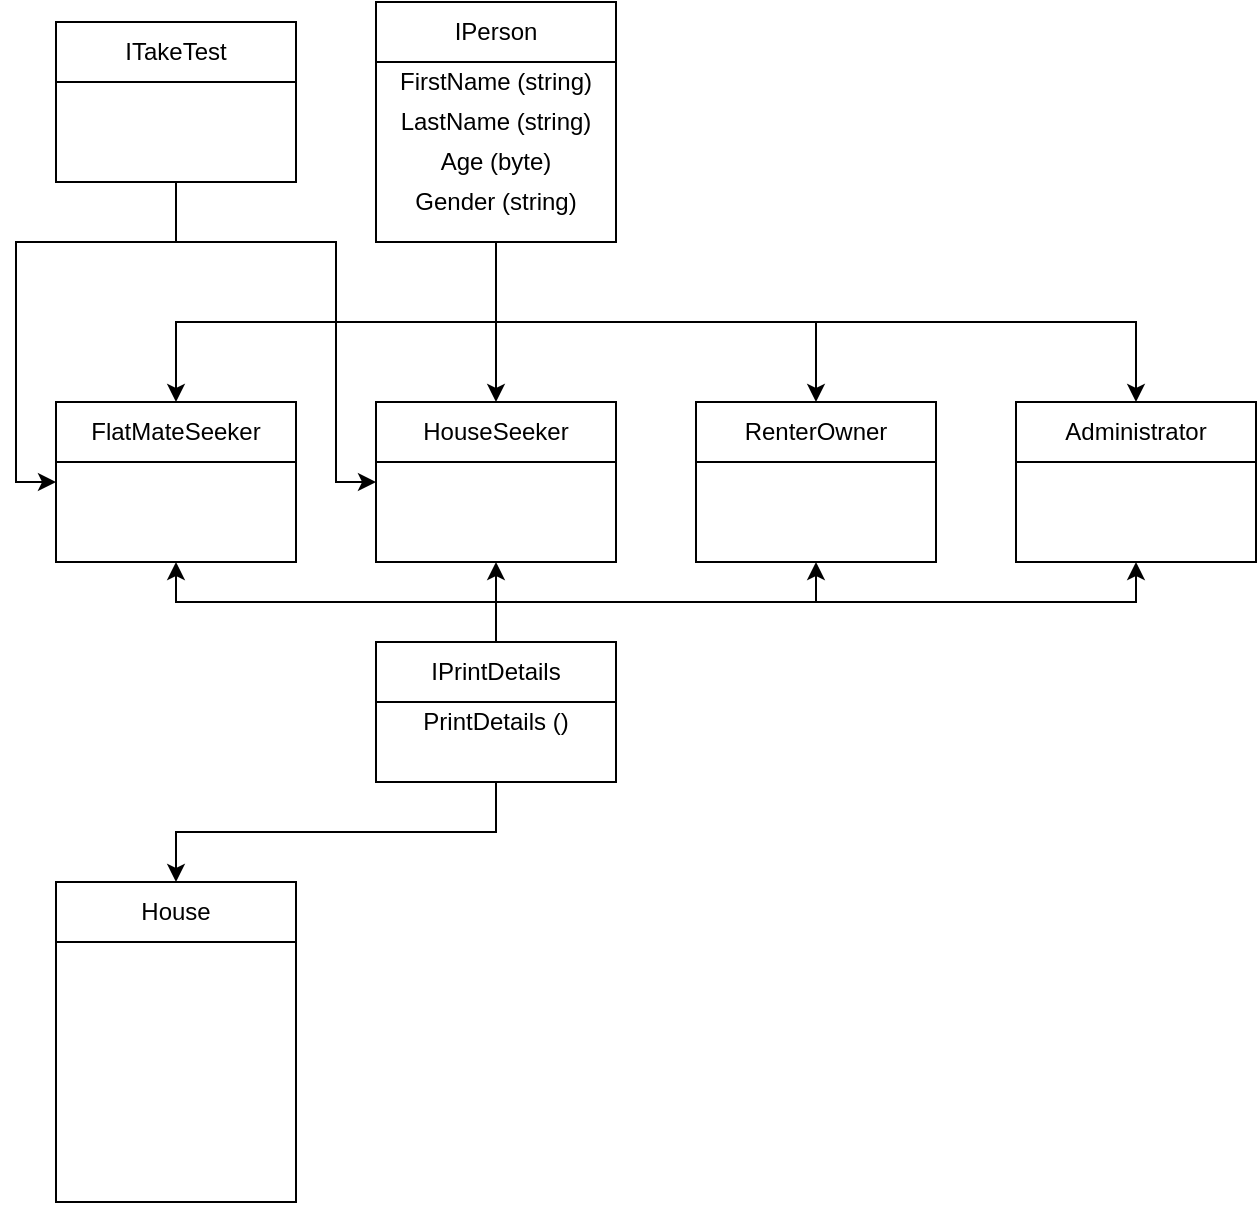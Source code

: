 <mxfile version="14.8.5" type="device"><diagram id="C5RBs43oDa-KdzZeNtuy" name="Page-1"><mxGraphModel dx="1382" dy="774" grid="1" gridSize="10" guides="1" tooltips="1" connect="1" arrows="1" fold="1" page="1" pageScale="1" pageWidth="827" pageHeight="1169" math="0" shadow="0"><root><mxCell id="WIyWlLk6GJQsqaUBKTNV-0"/><mxCell id="WIyWlLk6GJQsqaUBKTNV-1" parent="WIyWlLk6GJQsqaUBKTNV-0"/><mxCell id="Y1bmmIvs4T5GHeJDqUWa-14" style="edgeStyle=orthogonalEdgeStyle;rounded=0;orthogonalLoop=1;jettySize=auto;html=1;exitX=0.5;exitY=1;exitDx=0;exitDy=0;entryX=0.5;entryY=0;entryDx=0;entryDy=0;" edge="1" parent="WIyWlLk6GJQsqaUBKTNV-1" source="Y1bmmIvs4T5GHeJDqUWa-0" target="Y1bmmIvs4T5GHeJDqUWa-8"><mxGeometry relative="1" as="geometry"/></mxCell><mxCell id="Y1bmmIvs4T5GHeJDqUWa-21" style="edgeStyle=orthogonalEdgeStyle;rounded=0;orthogonalLoop=1;jettySize=auto;html=1;exitX=0.5;exitY=1;exitDx=0;exitDy=0;" edge="1" parent="WIyWlLk6GJQsqaUBKTNV-1" source="Y1bmmIvs4T5GHeJDqUWa-0" target="Y1bmmIvs4T5GHeJDqUWa-18"><mxGeometry relative="1" as="geometry"/></mxCell><mxCell id="Y1bmmIvs4T5GHeJDqUWa-22" style="edgeStyle=orthogonalEdgeStyle;rounded=0;orthogonalLoop=1;jettySize=auto;html=1;exitX=0.5;exitY=1;exitDx=0;exitDy=0;" edge="1" parent="WIyWlLk6GJQsqaUBKTNV-1" source="Y1bmmIvs4T5GHeJDqUWa-0" target="Y1bmmIvs4T5GHeJDqUWa-20"><mxGeometry relative="1" as="geometry"/></mxCell><mxCell id="Y1bmmIvs4T5GHeJDqUWa-40" style="edgeStyle=orthogonalEdgeStyle;rounded=0;orthogonalLoop=1;jettySize=auto;html=1;exitX=0.5;exitY=1;exitDx=0;exitDy=0;entryX=0.5;entryY=0;entryDx=0;entryDy=0;" edge="1" parent="WIyWlLk6GJQsqaUBKTNV-1" source="Y1bmmIvs4T5GHeJDqUWa-0" target="Y1bmmIvs4T5GHeJDqUWa-39"><mxGeometry relative="1" as="geometry"/></mxCell><mxCell id="Y1bmmIvs4T5GHeJDqUWa-0" value="" style="rounded=0;whiteSpace=wrap;html=1;fillColor=none;" vertex="1" parent="WIyWlLk6GJQsqaUBKTNV-1"><mxGeometry x="200" y="40" width="120" height="120" as="geometry"/></mxCell><mxCell id="Y1bmmIvs4T5GHeJDqUWa-1" value="IPerson" style="rounded=0;whiteSpace=wrap;html=1;fillColor=none;" vertex="1" parent="WIyWlLk6GJQsqaUBKTNV-1"><mxGeometry x="200" y="40" width="120" height="30" as="geometry"/></mxCell><mxCell id="Y1bmmIvs4T5GHeJDqUWa-2" value="FirstName (string)" style="text;html=1;strokeColor=none;fillColor=none;align=center;verticalAlign=middle;whiteSpace=wrap;rounded=0;" vertex="1" parent="WIyWlLk6GJQsqaUBKTNV-1"><mxGeometry x="200" y="70" width="120" height="20" as="geometry"/></mxCell><mxCell id="Y1bmmIvs4T5GHeJDqUWa-4" value="LastName (string)" style="text;html=1;strokeColor=none;fillColor=none;align=center;verticalAlign=middle;whiteSpace=wrap;rounded=0;" vertex="1" parent="WIyWlLk6GJQsqaUBKTNV-1"><mxGeometry x="200" y="90" width="120" height="20" as="geometry"/></mxCell><mxCell id="Y1bmmIvs4T5GHeJDqUWa-5" value="Age (byte)" style="text;html=1;strokeColor=none;fillColor=none;align=center;verticalAlign=middle;whiteSpace=wrap;rounded=0;" vertex="1" parent="WIyWlLk6GJQsqaUBKTNV-1"><mxGeometry x="200" y="110" width="120" height="20" as="geometry"/></mxCell><mxCell id="Y1bmmIvs4T5GHeJDqUWa-6" value="Gender (string)" style="text;html=1;strokeColor=none;fillColor=none;align=center;verticalAlign=middle;whiteSpace=wrap;rounded=0;" vertex="1" parent="WIyWlLk6GJQsqaUBKTNV-1"><mxGeometry x="200" y="130" width="120" height="20" as="geometry"/></mxCell><mxCell id="Y1bmmIvs4T5GHeJDqUWa-7" value="" style="rounded=0;whiteSpace=wrap;html=1;fillColor=none;" vertex="1" parent="WIyWlLk6GJQsqaUBKTNV-1"><mxGeometry x="40" y="240" width="120" height="80" as="geometry"/></mxCell><mxCell id="Y1bmmIvs4T5GHeJDqUWa-8" value="FlatMateSeeker" style="rounded=0;whiteSpace=wrap;html=1;fillColor=none;" vertex="1" parent="WIyWlLk6GJQsqaUBKTNV-1"><mxGeometry x="40" y="240" width="120" height="30" as="geometry"/></mxCell><mxCell id="Y1bmmIvs4T5GHeJDqUWa-17" value="" style="rounded=0;whiteSpace=wrap;html=1;fillColor=none;" vertex="1" parent="WIyWlLk6GJQsqaUBKTNV-1"><mxGeometry x="200" y="240" width="120" height="80" as="geometry"/></mxCell><mxCell id="Y1bmmIvs4T5GHeJDqUWa-18" value="HouseSeeker" style="rounded=0;whiteSpace=wrap;html=1;fillColor=none;" vertex="1" parent="WIyWlLk6GJQsqaUBKTNV-1"><mxGeometry x="200" y="240" width="120" height="30" as="geometry"/></mxCell><mxCell id="Y1bmmIvs4T5GHeJDqUWa-19" value="" style="rounded=0;whiteSpace=wrap;html=1;fillColor=none;" vertex="1" parent="WIyWlLk6GJQsqaUBKTNV-1"><mxGeometry x="360" y="240" width="120" height="80" as="geometry"/></mxCell><mxCell id="Y1bmmIvs4T5GHeJDqUWa-20" value="RenterOwner" style="rounded=0;whiteSpace=wrap;html=1;fillColor=none;" vertex="1" parent="WIyWlLk6GJQsqaUBKTNV-1"><mxGeometry x="360" y="240" width="120" height="30" as="geometry"/></mxCell><mxCell id="Y1bmmIvs4T5GHeJDqUWa-37" style="edgeStyle=orthogonalEdgeStyle;rounded=0;orthogonalLoop=1;jettySize=auto;html=1;exitX=0.5;exitY=1;exitDx=0;exitDy=0;" edge="1" parent="WIyWlLk6GJQsqaUBKTNV-1" source="Y1bmmIvs4T5GHeJDqUWa-23" target="Y1bmmIvs4T5GHeJDqUWa-36"><mxGeometry relative="1" as="geometry"/></mxCell><mxCell id="Y1bmmIvs4T5GHeJDqUWa-23" value="" style="rounded=0;whiteSpace=wrap;html=1;fillColor=none;" vertex="1" parent="WIyWlLk6GJQsqaUBKTNV-1"><mxGeometry x="200" y="360" width="120" height="70" as="geometry"/></mxCell><mxCell id="Y1bmmIvs4T5GHeJDqUWa-31" style="edgeStyle=orthogonalEdgeStyle;rounded=0;orthogonalLoop=1;jettySize=auto;html=1;exitX=0.5;exitY=0;exitDx=0;exitDy=0;entryX=0.5;entryY=1;entryDx=0;entryDy=0;" edge="1" parent="WIyWlLk6GJQsqaUBKTNV-1" source="Y1bmmIvs4T5GHeJDqUWa-25" target="Y1bmmIvs4T5GHeJDqUWa-17"><mxGeometry relative="1" as="geometry"/></mxCell><mxCell id="Y1bmmIvs4T5GHeJDqUWa-32" style="edgeStyle=orthogonalEdgeStyle;rounded=0;orthogonalLoop=1;jettySize=auto;html=1;exitX=0.5;exitY=0;exitDx=0;exitDy=0;entryX=0.5;entryY=1;entryDx=0;entryDy=0;" edge="1" parent="WIyWlLk6GJQsqaUBKTNV-1" source="Y1bmmIvs4T5GHeJDqUWa-25" target="Y1bmmIvs4T5GHeJDqUWa-19"><mxGeometry relative="1" as="geometry"/></mxCell><mxCell id="Y1bmmIvs4T5GHeJDqUWa-33" style="edgeStyle=orthogonalEdgeStyle;rounded=0;orthogonalLoop=1;jettySize=auto;html=1;exitX=0.5;exitY=0;exitDx=0;exitDy=0;" edge="1" parent="WIyWlLk6GJQsqaUBKTNV-1" source="Y1bmmIvs4T5GHeJDqUWa-25" target="Y1bmmIvs4T5GHeJDqUWa-7"><mxGeometry relative="1" as="geometry"/></mxCell><mxCell id="Y1bmmIvs4T5GHeJDqUWa-41" style="edgeStyle=orthogonalEdgeStyle;rounded=0;orthogonalLoop=1;jettySize=auto;html=1;exitX=0.5;exitY=0;exitDx=0;exitDy=0;entryX=0.5;entryY=1;entryDx=0;entryDy=0;" edge="1" parent="WIyWlLk6GJQsqaUBKTNV-1" source="Y1bmmIvs4T5GHeJDqUWa-25" target="Y1bmmIvs4T5GHeJDqUWa-38"><mxGeometry relative="1" as="geometry"/></mxCell><mxCell id="Y1bmmIvs4T5GHeJDqUWa-25" value="" style="rounded=0;whiteSpace=wrap;html=1;fillColor=none;" vertex="1" parent="WIyWlLk6GJQsqaUBKTNV-1"><mxGeometry x="200" y="360" width="120" height="30" as="geometry"/></mxCell><mxCell id="Y1bmmIvs4T5GHeJDqUWa-26" value="IPrintDetails" style="text;html=1;strokeColor=none;fillColor=none;align=center;verticalAlign=middle;whiteSpace=wrap;rounded=0;" vertex="1" parent="WIyWlLk6GJQsqaUBKTNV-1"><mxGeometry x="240" y="365" width="40" height="20" as="geometry"/></mxCell><mxCell id="Y1bmmIvs4T5GHeJDqUWa-27" value="PrintDetails ()" style="text;html=1;strokeColor=none;fillColor=none;align=center;verticalAlign=middle;whiteSpace=wrap;rounded=0;" vertex="1" parent="WIyWlLk6GJQsqaUBKTNV-1"><mxGeometry x="200" y="390" width="120" height="20" as="geometry"/></mxCell><mxCell id="Y1bmmIvs4T5GHeJDqUWa-34" value="" style="rounded=0;whiteSpace=wrap;html=1;fillColor=none;" vertex="1" parent="WIyWlLk6GJQsqaUBKTNV-1"><mxGeometry x="40" y="480" width="120" height="160" as="geometry"/></mxCell><mxCell id="Y1bmmIvs4T5GHeJDqUWa-36" value="House" style="rounded=0;whiteSpace=wrap;html=1;fillColor=none;" vertex="1" parent="WIyWlLk6GJQsqaUBKTNV-1"><mxGeometry x="40" y="480" width="120" height="30" as="geometry"/></mxCell><mxCell id="Y1bmmIvs4T5GHeJDqUWa-38" value="" style="rounded=0;whiteSpace=wrap;html=1;fillColor=none;" vertex="1" parent="WIyWlLk6GJQsqaUBKTNV-1"><mxGeometry x="520" y="240" width="120" height="80" as="geometry"/></mxCell><mxCell id="Y1bmmIvs4T5GHeJDqUWa-39" value="Administrator" style="rounded=0;whiteSpace=wrap;html=1;fillColor=none;" vertex="1" parent="WIyWlLk6GJQsqaUBKTNV-1"><mxGeometry x="520" y="240" width="120" height="30" as="geometry"/></mxCell><mxCell id="Y1bmmIvs4T5GHeJDqUWa-47" style="edgeStyle=orthogonalEdgeStyle;rounded=0;orthogonalLoop=1;jettySize=auto;html=1;exitX=0.5;exitY=1;exitDx=0;exitDy=0;entryX=0;entryY=0.5;entryDx=0;entryDy=0;" edge="1" parent="WIyWlLk6GJQsqaUBKTNV-1" source="Y1bmmIvs4T5GHeJDqUWa-42" target="Y1bmmIvs4T5GHeJDqUWa-7"><mxGeometry relative="1" as="geometry"><Array as="points"><mxPoint x="100" y="160"/><mxPoint x="20" y="160"/><mxPoint x="20" y="280"/></Array></mxGeometry></mxCell><mxCell id="Y1bmmIvs4T5GHeJDqUWa-48" style="edgeStyle=orthogonalEdgeStyle;rounded=0;orthogonalLoop=1;jettySize=auto;html=1;exitX=0.5;exitY=1;exitDx=0;exitDy=0;entryX=0;entryY=0.5;entryDx=0;entryDy=0;" edge="1" parent="WIyWlLk6GJQsqaUBKTNV-1" source="Y1bmmIvs4T5GHeJDqUWa-42" target="Y1bmmIvs4T5GHeJDqUWa-17"><mxGeometry relative="1" as="geometry"><Array as="points"><mxPoint x="100" y="160"/><mxPoint x="180" y="160"/><mxPoint x="180" y="280"/></Array></mxGeometry></mxCell><mxCell id="Y1bmmIvs4T5GHeJDqUWa-42" value="" style="rounded=0;whiteSpace=wrap;html=1;fillColor=none;" vertex="1" parent="WIyWlLk6GJQsqaUBKTNV-1"><mxGeometry x="40" y="50" width="120" height="80" as="geometry"/></mxCell><mxCell id="Y1bmmIvs4T5GHeJDqUWa-43" value="ITakeTest" style="rounded=0;whiteSpace=wrap;html=1;fillColor=none;" vertex="1" parent="WIyWlLk6GJQsqaUBKTNV-1"><mxGeometry x="40" y="50" width="120" height="30" as="geometry"/></mxCell></root></mxGraphModel></diagram></mxfile>
